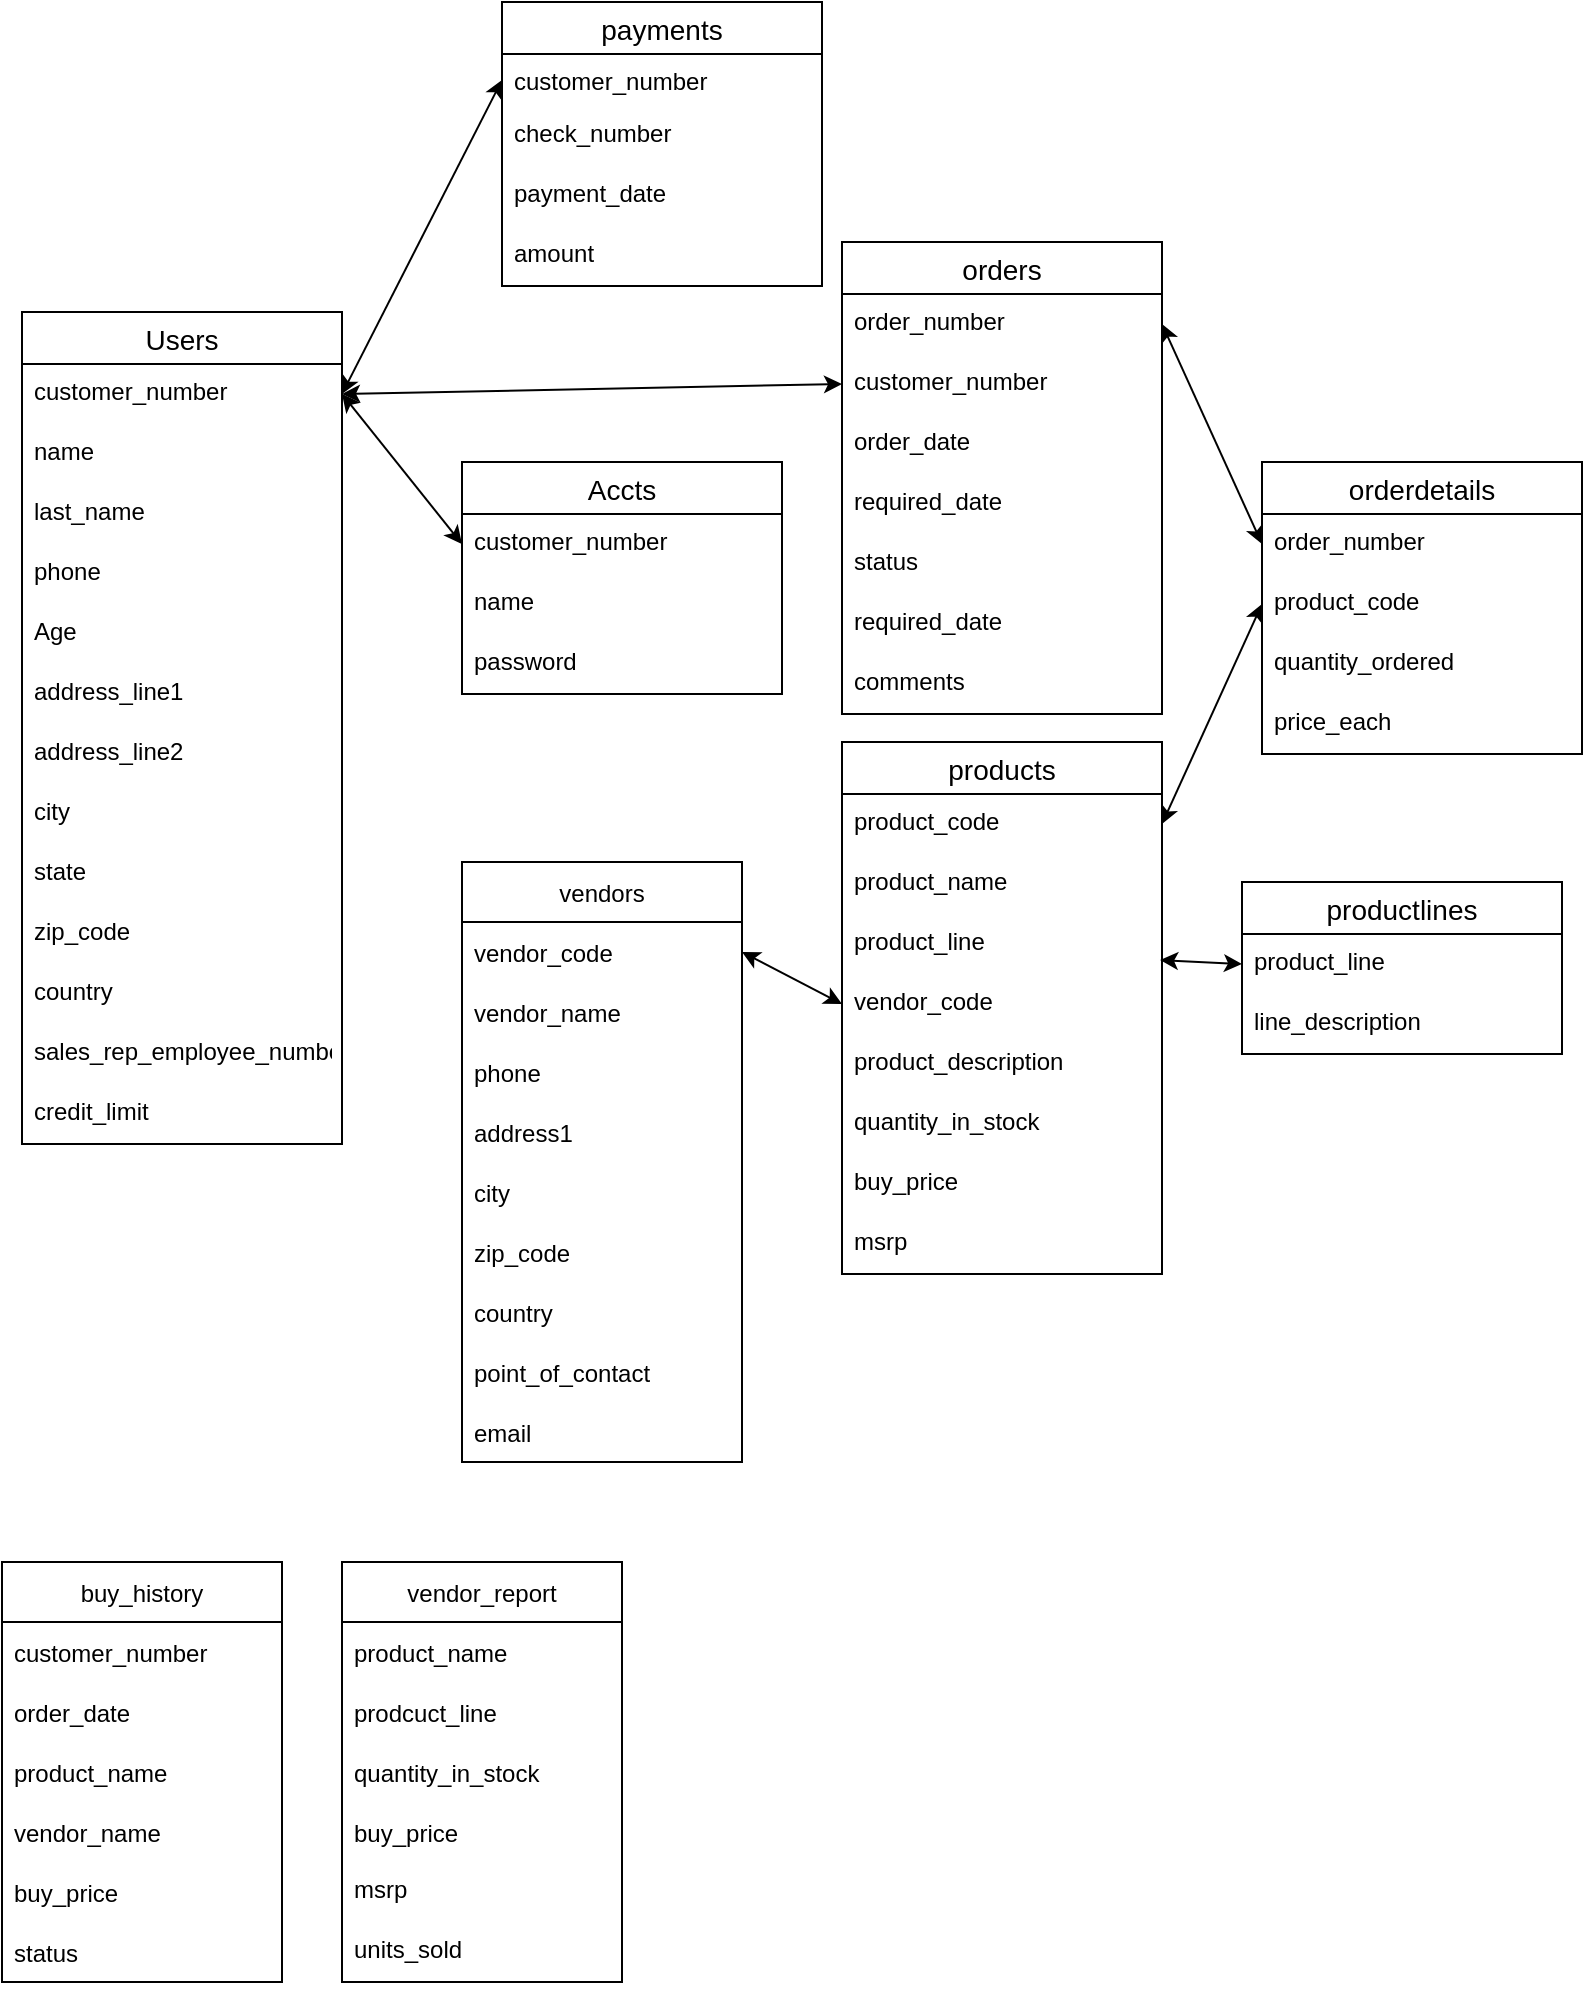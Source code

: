 <mxfile version="17.2.1" type="github">
  <diagram id="ZhqZU5vrMb9bx7gD5x5g" name="Page-1">
    <mxGraphModel dx="1342" dy="725" grid="1" gridSize="10" guides="1" tooltips="1" connect="1" arrows="1" fold="1" page="1" pageScale="1" pageWidth="850" pageHeight="1100" math="0" shadow="0">
      <root>
        <mxCell id="0" />
        <mxCell id="1" parent="0" />
        <mxCell id="EW5LBITRxnvQ_Du6gGeP-14" value="Users" style="swimlane;fontStyle=0;childLayout=stackLayout;horizontal=1;startSize=26;horizontalStack=0;resizeParent=1;resizeParentMax=0;resizeLast=0;collapsible=1;marginBottom=0;align=center;fontSize=14;" parent="1" vertex="1">
          <mxGeometry x="50" y="255" width="160" height="416" as="geometry" />
        </mxCell>
        <mxCell id="EW5LBITRxnvQ_Du6gGeP-17" value="customer_number" style="text;strokeColor=none;fillColor=none;spacingLeft=4;spacingRight=4;overflow=hidden;rotatable=0;points=[[0,0.5],[1,0.5]];portConstraint=eastwest;fontSize=12;" parent="EW5LBITRxnvQ_Du6gGeP-14" vertex="1">
          <mxGeometry y="26" width="160" height="30" as="geometry" />
        </mxCell>
        <mxCell id="EW5LBITRxnvQ_Du6gGeP-15" value="name" style="text;strokeColor=none;fillColor=none;spacingLeft=4;spacingRight=4;overflow=hidden;rotatable=0;points=[[0,0.5],[1,0.5]];portConstraint=eastwest;fontSize=12;" parent="EW5LBITRxnvQ_Du6gGeP-14" vertex="1">
          <mxGeometry y="56" width="160" height="30" as="geometry" />
        </mxCell>
        <mxCell id="EW5LBITRxnvQ_Du6gGeP-16" value="last_name" style="text;strokeColor=none;fillColor=none;spacingLeft=4;spacingRight=4;overflow=hidden;rotatable=0;points=[[0,0.5],[1,0.5]];portConstraint=eastwest;fontSize=12;" parent="EW5LBITRxnvQ_Du6gGeP-14" vertex="1">
          <mxGeometry y="86" width="160" height="30" as="geometry" />
        </mxCell>
        <mxCell id="EW5LBITRxnvQ_Du6gGeP-18" value="phone" style="text;strokeColor=none;fillColor=none;spacingLeft=4;spacingRight=4;overflow=hidden;rotatable=0;points=[[0,0.5],[1,0.5]];portConstraint=eastwest;fontSize=12;" parent="EW5LBITRxnvQ_Du6gGeP-14" vertex="1">
          <mxGeometry y="116" width="160" height="30" as="geometry" />
        </mxCell>
        <mxCell id="EW5LBITRxnvQ_Du6gGeP-62" value="Age" style="text;strokeColor=none;fillColor=none;spacingLeft=4;spacingRight=4;overflow=hidden;rotatable=0;points=[[0,0.5],[1,0.5]];portConstraint=eastwest;fontSize=12;" parent="EW5LBITRxnvQ_Du6gGeP-14" vertex="1">
          <mxGeometry y="146" width="160" height="30" as="geometry" />
        </mxCell>
        <mxCell id="EW5LBITRxnvQ_Du6gGeP-65" value="address_line1" style="text;strokeColor=none;fillColor=none;spacingLeft=4;spacingRight=4;overflow=hidden;rotatable=0;points=[[0,0.5],[1,0.5]];portConstraint=eastwest;fontSize=12;" parent="EW5LBITRxnvQ_Du6gGeP-14" vertex="1">
          <mxGeometry y="176" width="160" height="30" as="geometry" />
        </mxCell>
        <mxCell id="EW5LBITRxnvQ_Du6gGeP-66" value="address_line2" style="text;strokeColor=none;fillColor=none;spacingLeft=4;spacingRight=4;overflow=hidden;rotatable=0;points=[[0,0.5],[1,0.5]];portConstraint=eastwest;fontSize=12;" parent="EW5LBITRxnvQ_Du6gGeP-14" vertex="1">
          <mxGeometry y="206" width="160" height="30" as="geometry" />
        </mxCell>
        <mxCell id="EW5LBITRxnvQ_Du6gGeP-63" value="city" style="text;strokeColor=none;fillColor=none;spacingLeft=4;spacingRight=4;overflow=hidden;rotatable=0;points=[[0,0.5],[1,0.5]];portConstraint=eastwest;fontSize=12;" parent="EW5LBITRxnvQ_Du6gGeP-14" vertex="1">
          <mxGeometry y="236" width="160" height="30" as="geometry" />
        </mxCell>
        <mxCell id="EW5LBITRxnvQ_Du6gGeP-64" value="state" style="text;strokeColor=none;fillColor=none;spacingLeft=4;spacingRight=4;overflow=hidden;rotatable=0;points=[[0,0.5],[1,0.5]];portConstraint=eastwest;fontSize=12;" parent="EW5LBITRxnvQ_Du6gGeP-14" vertex="1">
          <mxGeometry y="266" width="160" height="30" as="geometry" />
        </mxCell>
        <mxCell id="EW5LBITRxnvQ_Du6gGeP-24" value="zip_code" style="text;strokeColor=none;fillColor=none;spacingLeft=4;spacingRight=4;overflow=hidden;rotatable=0;points=[[0,0.5],[1,0.5]];portConstraint=eastwest;fontSize=12;" parent="EW5LBITRxnvQ_Du6gGeP-14" vertex="1">
          <mxGeometry y="296" width="160" height="30" as="geometry" />
        </mxCell>
        <mxCell id="EW5LBITRxnvQ_Du6gGeP-67" value="country" style="text;strokeColor=none;fillColor=none;spacingLeft=4;spacingRight=4;overflow=hidden;rotatable=0;points=[[0,0.5],[1,0.5]];portConstraint=eastwest;fontSize=12;" parent="EW5LBITRxnvQ_Du6gGeP-14" vertex="1">
          <mxGeometry y="326" width="160" height="30" as="geometry" />
        </mxCell>
        <mxCell id="EW5LBITRxnvQ_Du6gGeP-68" value="sales_rep_employee_number" style="text;strokeColor=none;fillColor=none;spacingLeft=4;spacingRight=4;overflow=hidden;rotatable=0;points=[[0,0.5],[1,0.5]];portConstraint=eastwest;fontSize=12;" parent="EW5LBITRxnvQ_Du6gGeP-14" vertex="1">
          <mxGeometry y="356" width="160" height="30" as="geometry" />
        </mxCell>
        <mxCell id="EW5LBITRxnvQ_Du6gGeP-69" value="credit_limit" style="text;strokeColor=none;fillColor=none;spacingLeft=4;spacingRight=4;overflow=hidden;rotatable=0;points=[[0,0.5],[1,0.5]];portConstraint=eastwest;fontSize=12;" parent="EW5LBITRxnvQ_Du6gGeP-14" vertex="1">
          <mxGeometry y="386" width="160" height="30" as="geometry" />
        </mxCell>
        <mxCell id="EW5LBITRxnvQ_Du6gGeP-25" value="Accts" style="swimlane;fontStyle=0;childLayout=stackLayout;horizontal=1;startSize=26;horizontalStack=0;resizeParent=1;resizeParentMax=0;resizeLast=0;collapsible=1;marginBottom=0;align=center;fontSize=14;" parent="1" vertex="1">
          <mxGeometry x="270" y="330" width="160" height="116" as="geometry" />
        </mxCell>
        <mxCell id="EW5LBITRxnvQ_Du6gGeP-26" value="customer_number" style="text;strokeColor=none;fillColor=none;spacingLeft=4;spacingRight=4;overflow=hidden;rotatable=0;points=[[0,0.5],[1,0.5]];portConstraint=eastwest;fontSize=12;" parent="EW5LBITRxnvQ_Du6gGeP-25" vertex="1">
          <mxGeometry y="26" width="160" height="30" as="geometry" />
        </mxCell>
        <mxCell id="EW5LBITRxnvQ_Du6gGeP-27" value="name" style="text;strokeColor=none;fillColor=none;spacingLeft=4;spacingRight=4;overflow=hidden;rotatable=0;points=[[0,0.5],[1,0.5]];portConstraint=eastwest;fontSize=12;" parent="EW5LBITRxnvQ_Du6gGeP-25" vertex="1">
          <mxGeometry y="56" width="160" height="30" as="geometry" />
        </mxCell>
        <mxCell id="EW5LBITRxnvQ_Du6gGeP-28" value="password" style="text;strokeColor=none;fillColor=none;spacingLeft=4;spacingRight=4;overflow=hidden;rotatable=0;points=[[0,0.5],[1,0.5]];portConstraint=eastwest;fontSize=12;" parent="EW5LBITRxnvQ_Du6gGeP-25" vertex="1">
          <mxGeometry y="86" width="160" height="30" as="geometry" />
        </mxCell>
        <mxCell id="EW5LBITRxnvQ_Du6gGeP-29" value="products" style="swimlane;fontStyle=0;childLayout=stackLayout;horizontal=1;startSize=26;horizontalStack=0;resizeParent=1;resizeParentMax=0;resizeLast=0;collapsible=1;marginBottom=0;align=center;fontSize=14;" parent="1" vertex="1">
          <mxGeometry x="460" y="470" width="160" height="266" as="geometry" />
        </mxCell>
        <mxCell id="EW5LBITRxnvQ_Du6gGeP-30" value="product_code" style="text;strokeColor=none;fillColor=none;spacingLeft=4;spacingRight=4;overflow=hidden;rotatable=0;points=[[0,0.5],[1,0.5]];portConstraint=eastwest;fontSize=12;" parent="EW5LBITRxnvQ_Du6gGeP-29" vertex="1">
          <mxGeometry y="26" width="160" height="30" as="geometry" />
        </mxCell>
        <mxCell id="EW5LBITRxnvQ_Du6gGeP-31" value="product_name" style="text;strokeColor=none;fillColor=none;spacingLeft=4;spacingRight=4;overflow=hidden;rotatable=0;points=[[0,0.5],[1,0.5]];portConstraint=eastwest;fontSize=12;" parent="EW5LBITRxnvQ_Du6gGeP-29" vertex="1">
          <mxGeometry y="56" width="160" height="30" as="geometry" />
        </mxCell>
        <mxCell id="EW5LBITRxnvQ_Du6gGeP-33" value="product_line" style="text;strokeColor=none;fillColor=none;spacingLeft=4;spacingRight=4;overflow=hidden;rotatable=0;points=[[0,0.5],[1,0.5]];portConstraint=eastwest;fontSize=12;" parent="EW5LBITRxnvQ_Du6gGeP-29" vertex="1">
          <mxGeometry y="86" width="160" height="30" as="geometry" />
        </mxCell>
        <mxCell id="EW5LBITRxnvQ_Du6gGeP-34" value="vendor_code" style="text;strokeColor=none;fillColor=none;spacingLeft=4;spacingRight=4;overflow=hidden;rotatable=0;points=[[0,0.5],[1,0.5]];portConstraint=eastwest;fontSize=12;" parent="EW5LBITRxnvQ_Du6gGeP-29" vertex="1">
          <mxGeometry y="116" width="160" height="30" as="geometry" />
        </mxCell>
        <mxCell id="EW5LBITRxnvQ_Du6gGeP-37" value="product_description" style="text;strokeColor=none;fillColor=none;spacingLeft=4;spacingRight=4;overflow=hidden;rotatable=0;points=[[0,0.5],[1,0.5]];portConstraint=eastwest;fontSize=12;" parent="EW5LBITRxnvQ_Du6gGeP-29" vertex="1">
          <mxGeometry y="146" width="160" height="30" as="geometry" />
        </mxCell>
        <mxCell id="EW5LBITRxnvQ_Du6gGeP-36" value="quantity_in_stock" style="text;strokeColor=none;fillColor=none;spacingLeft=4;spacingRight=4;overflow=hidden;rotatable=0;points=[[0,0.5],[1,0.5]];portConstraint=eastwest;fontSize=12;" parent="EW5LBITRxnvQ_Du6gGeP-29" vertex="1">
          <mxGeometry y="176" width="160" height="30" as="geometry" />
        </mxCell>
        <mxCell id="EW5LBITRxnvQ_Du6gGeP-35" value="buy_price" style="text;strokeColor=none;fillColor=none;spacingLeft=4;spacingRight=4;overflow=hidden;rotatable=0;points=[[0,0.5],[1,0.5]];portConstraint=eastwest;fontSize=12;" parent="EW5LBITRxnvQ_Du6gGeP-29" vertex="1">
          <mxGeometry y="206" width="160" height="30" as="geometry" />
        </mxCell>
        <mxCell id="EW5LBITRxnvQ_Du6gGeP-32" value="msrp" style="text;strokeColor=none;fillColor=none;spacingLeft=4;spacingRight=4;overflow=hidden;rotatable=0;points=[[0,0.5],[1,0.5]];portConstraint=eastwest;fontSize=12;" parent="EW5LBITRxnvQ_Du6gGeP-29" vertex="1">
          <mxGeometry y="236" width="160" height="30" as="geometry" />
        </mxCell>
        <mxCell id="EW5LBITRxnvQ_Du6gGeP-38" value="productlines" style="swimlane;fontStyle=0;childLayout=stackLayout;horizontal=1;startSize=26;horizontalStack=0;resizeParent=1;resizeParentMax=0;resizeLast=0;collapsible=1;marginBottom=0;align=center;fontSize=14;" parent="1" vertex="1">
          <mxGeometry x="660" y="540" width="160" height="86" as="geometry" />
        </mxCell>
        <mxCell id="EW5LBITRxnvQ_Du6gGeP-39" value="product_line" style="text;strokeColor=none;fillColor=none;spacingLeft=4;spacingRight=4;overflow=hidden;rotatable=0;points=[[0,0.5],[1,0.5]];portConstraint=eastwest;fontSize=12;" parent="EW5LBITRxnvQ_Du6gGeP-38" vertex="1">
          <mxGeometry y="26" width="160" height="30" as="geometry" />
        </mxCell>
        <mxCell id="EW5LBITRxnvQ_Du6gGeP-40" value="line_description" style="text;strokeColor=none;fillColor=none;spacingLeft=4;spacingRight=4;overflow=hidden;rotatable=0;points=[[0,0.5],[1,0.5]];portConstraint=eastwest;fontSize=12;" parent="EW5LBITRxnvQ_Du6gGeP-38" vertex="1">
          <mxGeometry y="56" width="160" height="30" as="geometry" />
        </mxCell>
        <mxCell id="EW5LBITRxnvQ_Du6gGeP-43" value="orders" style="swimlane;fontStyle=0;childLayout=stackLayout;horizontal=1;startSize=26;horizontalStack=0;resizeParent=1;resizeParentMax=0;resizeLast=0;collapsible=1;marginBottom=0;align=center;fontSize=14;" parent="1" vertex="1">
          <mxGeometry x="460" y="220" width="160" height="236" as="geometry" />
        </mxCell>
        <mxCell id="EW5LBITRxnvQ_Du6gGeP-44" value="order_number" style="text;strokeColor=none;fillColor=none;spacingLeft=4;spacingRight=4;overflow=hidden;rotatable=0;points=[[0,0.5],[1,0.5]];portConstraint=eastwest;fontSize=12;" parent="EW5LBITRxnvQ_Du6gGeP-43" vertex="1">
          <mxGeometry y="26" width="160" height="30" as="geometry" />
        </mxCell>
        <mxCell id="EW5LBITRxnvQ_Du6gGeP-48" value="customer_number" style="text;strokeColor=none;fillColor=none;spacingLeft=4;spacingRight=4;overflow=hidden;rotatable=0;points=[[0,0.5],[1,0.5]];portConstraint=eastwest;fontSize=12;" parent="EW5LBITRxnvQ_Du6gGeP-43" vertex="1">
          <mxGeometry y="56" width="160" height="30" as="geometry" />
        </mxCell>
        <mxCell id="EW5LBITRxnvQ_Du6gGeP-45" value="order_date" style="text;strokeColor=none;fillColor=none;spacingLeft=4;spacingRight=4;overflow=hidden;rotatable=0;points=[[0,0.5],[1,0.5]];portConstraint=eastwest;fontSize=12;" parent="EW5LBITRxnvQ_Du6gGeP-43" vertex="1">
          <mxGeometry y="86" width="160" height="30" as="geometry" />
        </mxCell>
        <mxCell id="EW5LBITRxnvQ_Du6gGeP-46" value="required_date" style="text;strokeColor=none;fillColor=none;spacingLeft=4;spacingRight=4;overflow=hidden;rotatable=0;points=[[0,0.5],[1,0.5]];portConstraint=eastwest;fontSize=12;" parent="EW5LBITRxnvQ_Du6gGeP-43" vertex="1">
          <mxGeometry y="116" width="160" height="30" as="geometry" />
        </mxCell>
        <mxCell id="EW5LBITRxnvQ_Du6gGeP-47" value="status" style="text;strokeColor=none;fillColor=none;spacingLeft=4;spacingRight=4;overflow=hidden;rotatable=0;points=[[0,0.5],[1,0.5]];portConstraint=eastwest;fontSize=12;" parent="EW5LBITRxnvQ_Du6gGeP-43" vertex="1">
          <mxGeometry y="146" width="160" height="30" as="geometry" />
        </mxCell>
        <mxCell id="EW5LBITRxnvQ_Du6gGeP-49" value="required_date" style="text;strokeColor=none;fillColor=none;spacingLeft=4;spacingRight=4;overflow=hidden;rotatable=0;points=[[0,0.5],[1,0.5]];portConstraint=eastwest;fontSize=12;" parent="EW5LBITRxnvQ_Du6gGeP-43" vertex="1">
          <mxGeometry y="176" width="160" height="30" as="geometry" />
        </mxCell>
        <mxCell id="EW5LBITRxnvQ_Du6gGeP-50" value="comments" style="text;strokeColor=none;fillColor=none;spacingLeft=4;spacingRight=4;overflow=hidden;rotatable=0;points=[[0,0.5],[1,0.5]];portConstraint=eastwest;fontSize=12;" parent="EW5LBITRxnvQ_Du6gGeP-43" vertex="1">
          <mxGeometry y="206" width="160" height="30" as="geometry" />
        </mxCell>
        <mxCell id="EW5LBITRxnvQ_Du6gGeP-51" value="orderdetails" style="swimlane;fontStyle=0;childLayout=stackLayout;horizontal=1;startSize=26;horizontalStack=0;resizeParent=1;resizeParentMax=0;resizeLast=0;collapsible=1;marginBottom=0;align=center;fontSize=14;" parent="1" vertex="1">
          <mxGeometry x="670" y="330" width="160" height="146" as="geometry" />
        </mxCell>
        <mxCell id="EW5LBITRxnvQ_Du6gGeP-52" value="order_number" style="text;strokeColor=none;fillColor=none;spacingLeft=4;spacingRight=4;overflow=hidden;rotatable=0;points=[[0,0.5],[1,0.5]];portConstraint=eastwest;fontSize=12;" parent="EW5LBITRxnvQ_Du6gGeP-51" vertex="1">
          <mxGeometry y="26" width="160" height="30" as="geometry" />
        </mxCell>
        <mxCell id="EW5LBITRxnvQ_Du6gGeP-53" value="product_code" style="text;strokeColor=none;fillColor=none;spacingLeft=4;spacingRight=4;overflow=hidden;rotatable=0;points=[[0,0.5],[1,0.5]];portConstraint=eastwest;fontSize=12;" parent="EW5LBITRxnvQ_Du6gGeP-51" vertex="1">
          <mxGeometry y="56" width="160" height="30" as="geometry" />
        </mxCell>
        <mxCell id="EW5LBITRxnvQ_Du6gGeP-55" value="quantity_ordered" style="text;strokeColor=none;fillColor=none;spacingLeft=4;spacingRight=4;overflow=hidden;rotatable=0;points=[[0,0.5],[1,0.5]];portConstraint=eastwest;fontSize=12;" parent="EW5LBITRxnvQ_Du6gGeP-51" vertex="1">
          <mxGeometry y="86" width="160" height="30" as="geometry" />
        </mxCell>
        <mxCell id="EW5LBITRxnvQ_Du6gGeP-54" value="price_each" style="text;strokeColor=none;fillColor=none;spacingLeft=4;spacingRight=4;overflow=hidden;rotatable=0;points=[[0,0.5],[1,0.5]];portConstraint=eastwest;fontSize=12;" parent="EW5LBITRxnvQ_Du6gGeP-51" vertex="1">
          <mxGeometry y="116" width="160" height="30" as="geometry" />
        </mxCell>
        <mxCell id="EW5LBITRxnvQ_Du6gGeP-57" value="payments" style="swimlane;fontStyle=0;childLayout=stackLayout;horizontal=1;startSize=26;horizontalStack=0;resizeParent=1;resizeParentMax=0;resizeLast=0;collapsible=1;marginBottom=0;align=center;fontSize=14;" parent="1" vertex="1">
          <mxGeometry x="290" y="100" width="160" height="142" as="geometry" />
        </mxCell>
        <mxCell id="EW5LBITRxnvQ_Du6gGeP-58" value="customer_number" style="text;strokeColor=none;fillColor=none;spacingLeft=4;spacingRight=4;overflow=hidden;rotatable=0;points=[[0,0.5],[1,0.5]];portConstraint=eastwest;fontSize=12;" parent="EW5LBITRxnvQ_Du6gGeP-57" vertex="1">
          <mxGeometry y="26" width="160" height="26" as="geometry" />
        </mxCell>
        <mxCell id="EW5LBITRxnvQ_Du6gGeP-59" value="check_number" style="text;strokeColor=none;fillColor=none;spacingLeft=4;spacingRight=4;overflow=hidden;rotatable=0;points=[[0,0.5],[1,0.5]];portConstraint=eastwest;fontSize=12;" parent="EW5LBITRxnvQ_Du6gGeP-57" vertex="1">
          <mxGeometry y="52" width="160" height="30" as="geometry" />
        </mxCell>
        <mxCell id="EW5LBITRxnvQ_Du6gGeP-60" value="payment_date" style="text;strokeColor=none;fillColor=none;spacingLeft=4;spacingRight=4;overflow=hidden;rotatable=0;points=[[0,0.5],[1,0.5]];portConstraint=eastwest;fontSize=12;" parent="EW5LBITRxnvQ_Du6gGeP-57" vertex="1">
          <mxGeometry y="82" width="160" height="30" as="geometry" />
        </mxCell>
        <mxCell id="EW5LBITRxnvQ_Du6gGeP-61" value="amount" style="text;strokeColor=none;fillColor=none;spacingLeft=4;spacingRight=4;overflow=hidden;rotatable=0;points=[[0,0.5],[1,0.5]];portConstraint=eastwest;fontSize=12;" parent="EW5LBITRxnvQ_Du6gGeP-57" vertex="1">
          <mxGeometry y="112" width="160" height="30" as="geometry" />
        </mxCell>
        <mxCell id="TD15ZFLDv4cQ6IkvFPlC-3" value="" style="endArrow=classic;startArrow=classic;html=1;rounded=0;exitX=1;exitY=0.5;exitDx=0;exitDy=0;entryX=0;entryY=0.5;entryDx=0;entryDy=0;" edge="1" parent="1" source="EW5LBITRxnvQ_Du6gGeP-17" target="EW5LBITRxnvQ_Du6gGeP-58">
          <mxGeometry width="50" height="50" relative="1" as="geometry">
            <mxPoint x="360" y="290" as="sourcePoint" />
            <mxPoint x="410" y="170" as="targetPoint" />
          </mxGeometry>
        </mxCell>
        <mxCell id="TD15ZFLDv4cQ6IkvFPlC-4" value="" style="endArrow=classic;startArrow=classic;html=1;rounded=0;exitX=1;exitY=0.5;exitDx=0;exitDy=0;entryX=0;entryY=0.5;entryDx=0;entryDy=0;" edge="1" parent="1" source="EW5LBITRxnvQ_Du6gGeP-17" target="EW5LBITRxnvQ_Du6gGeP-26">
          <mxGeometry width="50" height="50" relative="1" as="geometry">
            <mxPoint x="220" y="211" as="sourcePoint" />
            <mxPoint x="300" y="149" as="targetPoint" />
          </mxGeometry>
        </mxCell>
        <mxCell id="TD15ZFLDv4cQ6IkvFPlC-5" value="" style="endArrow=classic;startArrow=classic;html=1;rounded=0;exitX=1;exitY=0.5;exitDx=0;exitDy=0;entryX=0;entryY=0.5;entryDx=0;entryDy=0;" edge="1" parent="1" source="EW5LBITRxnvQ_Du6gGeP-44" target="EW5LBITRxnvQ_Du6gGeP-52">
          <mxGeometry width="50" height="50" relative="1" as="geometry">
            <mxPoint x="670" y="120" as="sourcePoint" />
            <mxPoint x="720" y="70" as="targetPoint" />
          </mxGeometry>
        </mxCell>
        <mxCell id="TD15ZFLDv4cQ6IkvFPlC-6" value="" style="endArrow=classic;startArrow=classic;html=1;rounded=0;exitX=1;exitY=0.5;exitDx=0;exitDy=0;entryX=0;entryY=0.5;entryDx=0;entryDy=0;" edge="1" parent="1" source="EW5LBITRxnvQ_Du6gGeP-30" target="EW5LBITRxnvQ_Du6gGeP-53">
          <mxGeometry width="50" height="50" relative="1" as="geometry">
            <mxPoint x="600" y="490" as="sourcePoint" />
            <mxPoint x="650" y="440" as="targetPoint" />
          </mxGeometry>
        </mxCell>
        <mxCell id="TD15ZFLDv4cQ6IkvFPlC-7" value="" style="endArrow=classic;startArrow=classic;html=1;rounded=0;exitX=0.994;exitY=0.767;exitDx=0;exitDy=0;entryX=0;entryY=0.5;entryDx=0;entryDy=0;exitPerimeter=0;" edge="1" parent="1" source="EW5LBITRxnvQ_Du6gGeP-33" target="EW5LBITRxnvQ_Du6gGeP-39">
          <mxGeometry width="50" height="50" relative="1" as="geometry">
            <mxPoint x="680" y="632" as="sourcePoint" />
            <mxPoint x="760" y="570" as="targetPoint" />
          </mxGeometry>
        </mxCell>
        <mxCell id="TD15ZFLDv4cQ6IkvFPlC-8" value="" style="endArrow=classic;startArrow=classic;html=1;rounded=0;exitX=1;exitY=0.5;exitDx=0;exitDy=0;entryX=0;entryY=0.5;entryDx=0;entryDy=0;" edge="1" parent="1" source="EW5LBITRxnvQ_Du6gGeP-17" target="EW5LBITRxnvQ_Du6gGeP-48">
          <mxGeometry width="50" height="50" relative="1" as="geometry">
            <mxPoint x="345" y="318" as="sourcePoint" />
            <mxPoint x="395" y="268" as="targetPoint" />
          </mxGeometry>
        </mxCell>
        <mxCell id="TD15ZFLDv4cQ6IkvFPlC-9" value="vendors" style="swimlane;fontStyle=0;childLayout=stackLayout;horizontal=1;startSize=30;horizontalStack=0;resizeParent=1;resizeParentMax=0;resizeLast=0;collapsible=1;marginBottom=0;" vertex="1" parent="1">
          <mxGeometry x="270" y="530" width="140" height="300" as="geometry" />
        </mxCell>
        <mxCell id="TD15ZFLDv4cQ6IkvFPlC-10" value="vendor_code" style="text;strokeColor=none;fillColor=none;align=left;verticalAlign=middle;spacingLeft=4;spacingRight=4;overflow=hidden;points=[[0,0.5],[1,0.5]];portConstraint=eastwest;rotatable=0;" vertex="1" parent="TD15ZFLDv4cQ6IkvFPlC-9">
          <mxGeometry y="30" width="140" height="30" as="geometry" />
        </mxCell>
        <mxCell id="TD15ZFLDv4cQ6IkvFPlC-11" value="vendor_name" style="text;strokeColor=none;fillColor=none;align=left;verticalAlign=middle;spacingLeft=4;spacingRight=4;overflow=hidden;points=[[0,0.5],[1,0.5]];portConstraint=eastwest;rotatable=0;" vertex="1" parent="TD15ZFLDv4cQ6IkvFPlC-9">
          <mxGeometry y="60" width="140" height="30" as="geometry" />
        </mxCell>
        <mxCell id="TD15ZFLDv4cQ6IkvFPlC-12" value="phone" style="text;strokeColor=none;fillColor=none;align=left;verticalAlign=middle;spacingLeft=4;spacingRight=4;overflow=hidden;points=[[0,0.5],[1,0.5]];portConstraint=eastwest;rotatable=0;" vertex="1" parent="TD15ZFLDv4cQ6IkvFPlC-9">
          <mxGeometry y="90" width="140" height="30" as="geometry" />
        </mxCell>
        <mxCell id="TD15ZFLDv4cQ6IkvFPlC-13" value="address1" style="text;strokeColor=none;fillColor=none;align=left;verticalAlign=middle;spacingLeft=4;spacingRight=4;overflow=hidden;points=[[0,0.5],[1,0.5]];portConstraint=eastwest;rotatable=0;" vertex="1" parent="TD15ZFLDv4cQ6IkvFPlC-9">
          <mxGeometry y="120" width="140" height="30" as="geometry" />
        </mxCell>
        <mxCell id="TD15ZFLDv4cQ6IkvFPlC-14" value="city" style="text;strokeColor=none;fillColor=none;align=left;verticalAlign=middle;spacingLeft=4;spacingRight=4;overflow=hidden;points=[[0,0.5],[1,0.5]];portConstraint=eastwest;rotatable=0;" vertex="1" parent="TD15ZFLDv4cQ6IkvFPlC-9">
          <mxGeometry y="150" width="140" height="30" as="geometry" />
        </mxCell>
        <mxCell id="TD15ZFLDv4cQ6IkvFPlC-18" value="zip_code" style="text;strokeColor=none;fillColor=none;align=left;verticalAlign=middle;spacingLeft=4;spacingRight=4;overflow=hidden;points=[[0,0.5],[1,0.5]];portConstraint=eastwest;rotatable=0;" vertex="1" parent="TD15ZFLDv4cQ6IkvFPlC-9">
          <mxGeometry y="180" width="140" height="30" as="geometry" />
        </mxCell>
        <mxCell id="TD15ZFLDv4cQ6IkvFPlC-16" value="country" style="text;strokeColor=none;fillColor=none;align=left;verticalAlign=middle;spacingLeft=4;spacingRight=4;overflow=hidden;points=[[0,0.5],[1,0.5]];portConstraint=eastwest;rotatable=0;" vertex="1" parent="TD15ZFLDv4cQ6IkvFPlC-9">
          <mxGeometry y="210" width="140" height="30" as="geometry" />
        </mxCell>
        <mxCell id="TD15ZFLDv4cQ6IkvFPlC-17" value="point_of_contact" style="text;strokeColor=none;fillColor=none;align=left;verticalAlign=middle;spacingLeft=4;spacingRight=4;overflow=hidden;points=[[0,0.5],[1,0.5]];portConstraint=eastwest;rotatable=0;" vertex="1" parent="TD15ZFLDv4cQ6IkvFPlC-9">
          <mxGeometry y="240" width="140" height="30" as="geometry" />
        </mxCell>
        <mxCell id="TD15ZFLDv4cQ6IkvFPlC-19" value="email" style="text;strokeColor=none;fillColor=none;align=left;verticalAlign=middle;spacingLeft=4;spacingRight=4;overflow=hidden;points=[[0,0.5],[1,0.5]];portConstraint=eastwest;rotatable=0;" vertex="1" parent="TD15ZFLDv4cQ6IkvFPlC-9">
          <mxGeometry y="270" width="140" height="30" as="geometry" />
        </mxCell>
        <mxCell id="TD15ZFLDv4cQ6IkvFPlC-20" value="" style="endArrow=classic;startArrow=classic;html=1;rounded=0;exitX=1;exitY=0.5;exitDx=0;exitDy=0;entryX=0;entryY=0.5;entryDx=0;entryDy=0;" edge="1" parent="1" source="TD15ZFLDv4cQ6IkvFPlC-10" target="EW5LBITRxnvQ_Du6gGeP-34">
          <mxGeometry width="50" height="50" relative="1" as="geometry">
            <mxPoint x="420" y="590" as="sourcePoint" />
            <mxPoint x="470" y="540" as="targetPoint" />
          </mxGeometry>
        </mxCell>
        <mxCell id="TD15ZFLDv4cQ6IkvFPlC-21" value="buy_history" style="swimlane;fontStyle=0;childLayout=stackLayout;horizontal=1;startSize=30;horizontalStack=0;resizeParent=1;resizeParentMax=0;resizeLast=0;collapsible=1;marginBottom=0;" vertex="1" parent="1">
          <mxGeometry x="40" y="880" width="140" height="210" as="geometry" />
        </mxCell>
        <mxCell id="TD15ZFLDv4cQ6IkvFPlC-22" value="customer_number" style="text;strokeColor=none;fillColor=none;align=left;verticalAlign=middle;spacingLeft=4;spacingRight=4;overflow=hidden;points=[[0,0.5],[1,0.5]];portConstraint=eastwest;rotatable=0;" vertex="1" parent="TD15ZFLDv4cQ6IkvFPlC-21">
          <mxGeometry y="30" width="140" height="30" as="geometry" />
        </mxCell>
        <mxCell id="TD15ZFLDv4cQ6IkvFPlC-23" value="order_date" style="text;strokeColor=none;fillColor=none;align=left;verticalAlign=middle;spacingLeft=4;spacingRight=4;overflow=hidden;points=[[0,0.5],[1,0.5]];portConstraint=eastwest;rotatable=0;" vertex="1" parent="TD15ZFLDv4cQ6IkvFPlC-21">
          <mxGeometry y="60" width="140" height="30" as="geometry" />
        </mxCell>
        <mxCell id="TD15ZFLDv4cQ6IkvFPlC-25" value="product_name" style="text;strokeColor=none;fillColor=none;align=left;verticalAlign=middle;spacingLeft=4;spacingRight=4;overflow=hidden;points=[[0,0.5],[1,0.5]];portConstraint=eastwest;rotatable=0;" vertex="1" parent="TD15ZFLDv4cQ6IkvFPlC-21">
          <mxGeometry y="90" width="140" height="30" as="geometry" />
        </mxCell>
        <mxCell id="TD15ZFLDv4cQ6IkvFPlC-26" value="vendor_name" style="text;strokeColor=none;fillColor=none;align=left;verticalAlign=middle;spacingLeft=4;spacingRight=4;overflow=hidden;points=[[0,0.5],[1,0.5]];portConstraint=eastwest;rotatable=0;" vertex="1" parent="TD15ZFLDv4cQ6IkvFPlC-21">
          <mxGeometry y="120" width="140" height="30" as="geometry" />
        </mxCell>
        <mxCell id="TD15ZFLDv4cQ6IkvFPlC-27" value="buy_price" style="text;strokeColor=none;fillColor=none;align=left;verticalAlign=middle;spacingLeft=4;spacingRight=4;overflow=hidden;points=[[0,0.5],[1,0.5]];portConstraint=eastwest;rotatable=0;" vertex="1" parent="TD15ZFLDv4cQ6IkvFPlC-21">
          <mxGeometry y="150" width="140" height="30" as="geometry" />
        </mxCell>
        <mxCell id="TD15ZFLDv4cQ6IkvFPlC-24" value="status" style="text;strokeColor=none;fillColor=none;align=left;verticalAlign=middle;spacingLeft=4;spacingRight=4;overflow=hidden;points=[[0,0.5],[1,0.5]];portConstraint=eastwest;rotatable=0;" vertex="1" parent="TD15ZFLDv4cQ6IkvFPlC-21">
          <mxGeometry y="180" width="140" height="30" as="geometry" />
        </mxCell>
        <mxCell id="TD15ZFLDv4cQ6IkvFPlC-28" value="vendor_report" style="swimlane;fontStyle=0;childLayout=stackLayout;horizontal=1;startSize=30;horizontalStack=0;resizeParent=1;resizeParentMax=0;resizeLast=0;collapsible=1;marginBottom=0;" vertex="1" parent="1">
          <mxGeometry x="210" y="880" width="140" height="210" as="geometry" />
        </mxCell>
        <mxCell id="TD15ZFLDv4cQ6IkvFPlC-29" value="product_name" style="text;strokeColor=none;fillColor=none;align=left;verticalAlign=middle;spacingLeft=4;spacingRight=4;overflow=hidden;points=[[0,0.5],[1,0.5]];portConstraint=eastwest;rotatable=0;" vertex="1" parent="TD15ZFLDv4cQ6IkvFPlC-28">
          <mxGeometry y="30" width="140" height="30" as="geometry" />
        </mxCell>
        <mxCell id="TD15ZFLDv4cQ6IkvFPlC-30" value="prodcuct_line" style="text;strokeColor=none;fillColor=none;align=left;verticalAlign=middle;spacingLeft=4;spacingRight=4;overflow=hidden;points=[[0,0.5],[1,0.5]];portConstraint=eastwest;rotatable=0;" vertex="1" parent="TD15ZFLDv4cQ6IkvFPlC-28">
          <mxGeometry y="60" width="140" height="30" as="geometry" />
        </mxCell>
        <mxCell id="TD15ZFLDv4cQ6IkvFPlC-31" value="quantity_in_stock" style="text;strokeColor=none;fillColor=none;align=left;verticalAlign=middle;spacingLeft=4;spacingRight=4;overflow=hidden;points=[[0,0.5],[1,0.5]];portConstraint=eastwest;rotatable=0;" vertex="1" parent="TD15ZFLDv4cQ6IkvFPlC-28">
          <mxGeometry y="90" width="140" height="30" as="geometry" />
        </mxCell>
        <mxCell id="TD15ZFLDv4cQ6IkvFPlC-32" value="buy_price" style="text;strokeColor=none;fillColor=none;align=left;verticalAlign=middle;spacingLeft=4;spacingRight=4;overflow=hidden;points=[[0,0.5],[1,0.5]];portConstraint=eastwest;rotatable=0;" vertex="1" parent="TD15ZFLDv4cQ6IkvFPlC-28">
          <mxGeometry y="120" width="140" height="30" as="geometry" />
        </mxCell>
        <mxCell id="TD15ZFLDv4cQ6IkvFPlC-35" value="msrp" style="text;strokeColor=none;fillColor=none;spacingLeft=4;spacingRight=4;overflow=hidden;rotatable=0;points=[[0,0.5],[1,0.5]];portConstraint=eastwest;fontSize=12;" vertex="1" parent="TD15ZFLDv4cQ6IkvFPlC-28">
          <mxGeometry y="150" width="140" height="30" as="geometry" />
        </mxCell>
        <mxCell id="TD15ZFLDv4cQ6IkvFPlC-36" value="units_sold" style="text;strokeColor=none;fillColor=none;spacingLeft=4;spacingRight=4;overflow=hidden;rotatable=0;points=[[0,0.5],[1,0.5]];portConstraint=eastwest;fontSize=12;" vertex="1" parent="TD15ZFLDv4cQ6IkvFPlC-28">
          <mxGeometry y="180" width="140" height="30" as="geometry" />
        </mxCell>
      </root>
    </mxGraphModel>
  </diagram>
</mxfile>
